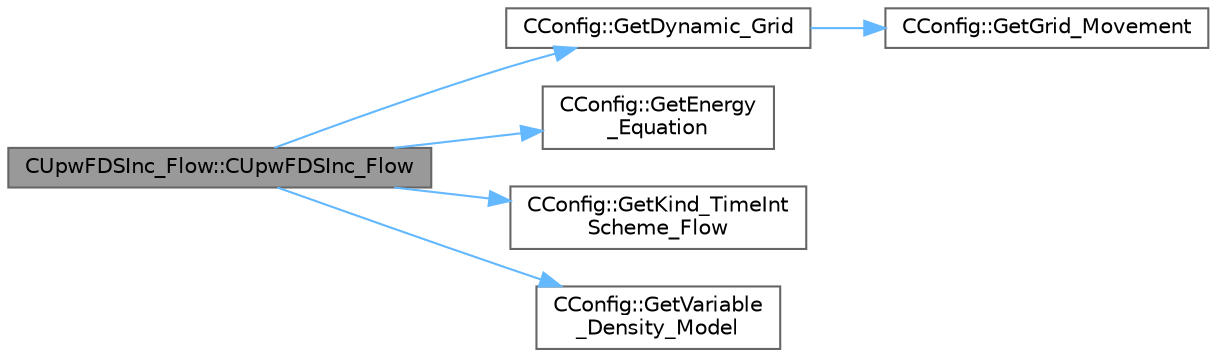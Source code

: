 digraph "CUpwFDSInc_Flow::CUpwFDSInc_Flow"
{
 // LATEX_PDF_SIZE
  bgcolor="transparent";
  edge [fontname=Helvetica,fontsize=10,labelfontname=Helvetica,labelfontsize=10];
  node [fontname=Helvetica,fontsize=10,shape=box,height=0.2,width=0.4];
  rankdir="LR";
  Node1 [id="Node000001",label="CUpwFDSInc_Flow::CUpwFDSInc_Flow",height=0.2,width=0.4,color="gray40", fillcolor="grey60", style="filled", fontcolor="black",tooltip="Constructor of the class."];
  Node1 -> Node2 [id="edge1_Node000001_Node000002",color="steelblue1",style="solid",tooltip=" "];
  Node2 [id="Node000002",label="CConfig::GetDynamic_Grid",height=0.2,width=0.4,color="grey40", fillcolor="white", style="filled",URL="$classCConfig.html#a6352cd90308195b5fc1ba7eab02d46c1",tooltip="Get information about dynamic grids."];
  Node2 -> Node3 [id="edge2_Node000002_Node000003",color="steelblue1",style="solid",tooltip=" "];
  Node3 [id="Node000003",label="CConfig::GetGrid_Movement",height=0.2,width=0.4,color="grey40", fillcolor="white", style="filled",URL="$classCConfig.html#a9182d3dbb0b3bfa2ebb944f18795f5ca",tooltip="Get information about the grid movement."];
  Node1 -> Node4 [id="edge3_Node000001_Node000004",color="steelblue1",style="solid",tooltip=" "];
  Node4 [id="Node000004",label="CConfig::GetEnergy\l_Equation",height=0.2,width=0.4,color="grey40", fillcolor="white", style="filled",URL="$classCConfig.html#a085accf5825cdba0219fc734f4fadb8c",tooltip="Flag for whether to solve the energy equation for incompressible flows."];
  Node1 -> Node5 [id="edge4_Node000001_Node000005",color="steelblue1",style="solid",tooltip=" "];
  Node5 [id="Node000005",label="CConfig::GetKind_TimeInt\lScheme_Flow",height=0.2,width=0.4,color="grey40", fillcolor="white", style="filled",URL="$classCConfig.html#a568405f750ddcd4f702197e66b477ff9",tooltip="Get the kind of integration scheme (explicit or implicit) for the flow equations."];
  Node1 -> Node6 [id="edge5_Node000001_Node000006",color="steelblue1",style="solid",tooltip=" "];
  Node6 [id="Node000006",label="CConfig::GetVariable\l_Density_Model",height=0.2,width=0.4,color="grey40", fillcolor="white", style="filled",URL="$classCConfig.html#ac4ec6fd827e1d1d509cecac526befa63",tooltip="Selection of variable density option for incompressible flows."];
}
